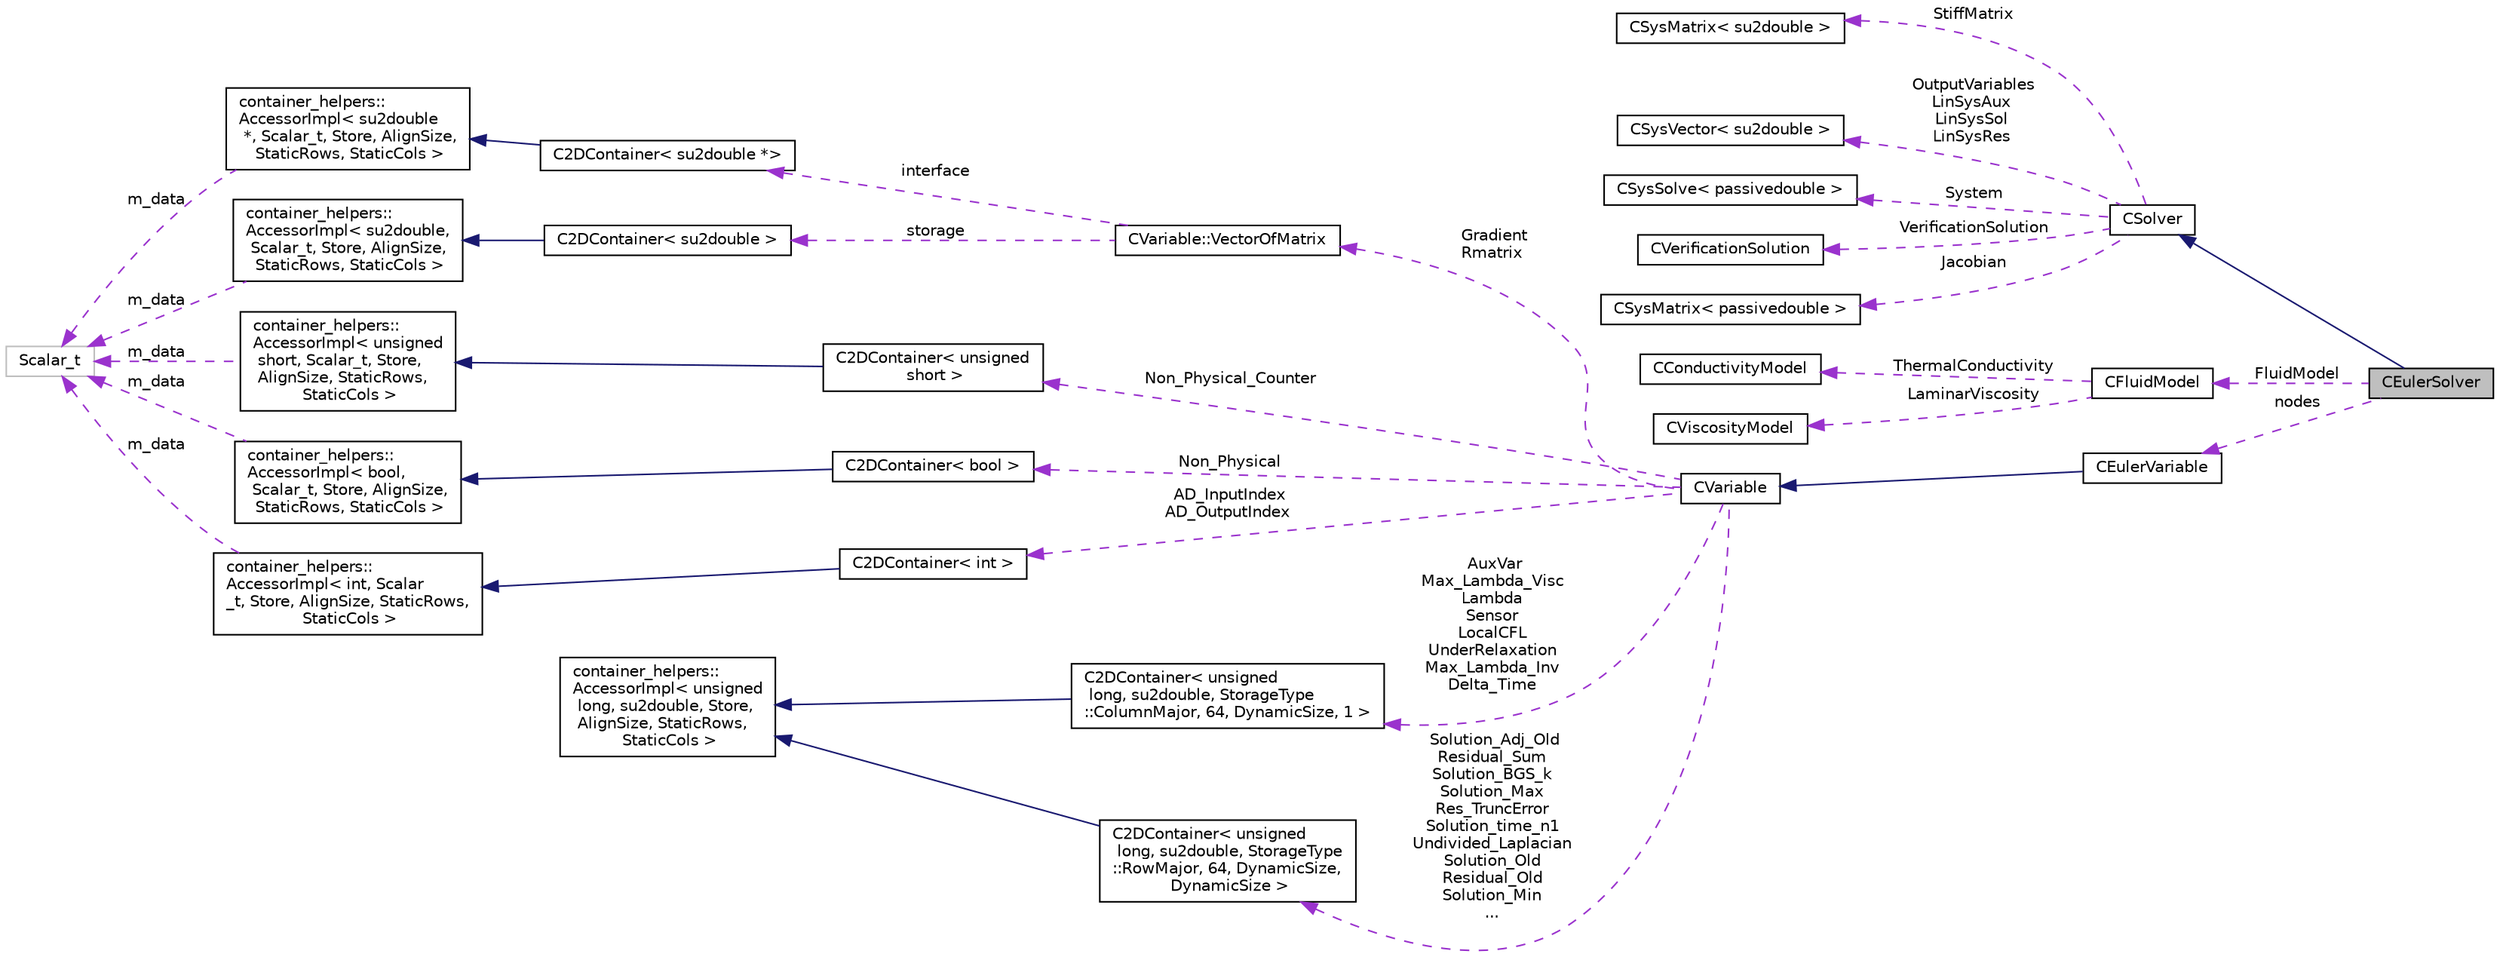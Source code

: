 digraph "CEulerSolver"
{
  edge [fontname="Helvetica",fontsize="10",labelfontname="Helvetica",labelfontsize="10"];
  node [fontname="Helvetica",fontsize="10",shape=record];
  rankdir="LR";
  Node3 [label="CEulerSolver",height=0.2,width=0.4,color="black", fillcolor="grey75", style="filled", fontcolor="black"];
  Node4 -> Node3 [dir="back",color="midnightblue",fontsize="10",style="solid",fontname="Helvetica"];
  Node4 [label="CSolver",height=0.2,width=0.4,color="black", fillcolor="white", style="filled",URL="$class_c_solver.html",tooltip="Main class for defining the PDE solution, it requires a child class for each particular solver (Euler..."];
  Node5 -> Node4 [dir="back",color="darkorchid3",fontsize="10",style="dashed",label=" StiffMatrix" ,fontname="Helvetica"];
  Node5 [label="CSysMatrix\< su2double \>",height=0.2,width=0.4,color="black", fillcolor="white", style="filled",URL="$class_c_sys_matrix.html"];
  Node6 -> Node4 [dir="back",color="darkorchid3",fontsize="10",style="dashed",label=" OutputVariables\nLinSysAux\nLinSysSol\nLinSysRes" ,fontname="Helvetica"];
  Node6 [label="CSysVector\< su2double \>",height=0.2,width=0.4,color="black", fillcolor="white", style="filled",URL="$class_c_sys_vector.html"];
  Node7 -> Node4 [dir="back",color="darkorchid3",fontsize="10",style="dashed",label=" System" ,fontname="Helvetica"];
  Node7 [label="CSysSolve\< passivedouble \>",height=0.2,width=0.4,color="black", fillcolor="white", style="filled",URL="$class_c_sys_solve.html"];
  Node8 -> Node4 [dir="back",color="darkorchid3",fontsize="10",style="dashed",label=" VerificationSolution" ,fontname="Helvetica"];
  Node8 [label="CVerificationSolution",height=0.2,width=0.4,color="black", fillcolor="white", style="filled",URL="$class_c_verification_solution.html",tooltip="Class for holding verification PDE solutions, e.g., phi = phi(x,y,z,t), used for initial conditions..."];
  Node9 -> Node4 [dir="back",color="darkorchid3",fontsize="10",style="dashed",label=" Jacobian" ,fontname="Helvetica"];
  Node9 [label="CSysMatrix\< passivedouble \>",height=0.2,width=0.4,color="black", fillcolor="white", style="filled",URL="$class_c_sys_matrix.html"];
  Node10 -> Node3 [dir="back",color="darkorchid3",fontsize="10",style="dashed",label=" FluidModel" ,fontname="Helvetica"];
  Node10 [label="CFluidModel",height=0.2,width=0.4,color="black", fillcolor="white", style="filled",URL="$class_c_fluid_model.html",tooltip="Main class for defining the Thermo-Physical Model a child class for each particular Model (Ideal-Gas..."];
  Node11 -> Node10 [dir="back",color="darkorchid3",fontsize="10",style="dashed",label=" ThermalConductivity" ,fontname="Helvetica"];
  Node11 [label="CConductivityModel",height=0.2,width=0.4,color="black", fillcolor="white", style="filled",URL="$class_c_conductivity_model.html"];
  Node12 -> Node10 [dir="back",color="darkorchid3",fontsize="10",style="dashed",label=" LaminarViscosity" ,fontname="Helvetica"];
  Node12 [label="CViscosityModel",height=0.2,width=0.4,color="black", fillcolor="white", style="filled",URL="$class_c_viscosity_model.html",tooltip="Main class for defining the Transport-Physical Model a child class for each particular Model (Power l..."];
  Node13 -> Node3 [dir="back",color="darkorchid3",fontsize="10",style="dashed",label=" nodes" ,fontname="Helvetica"];
  Node13 [label="CEulerVariable",height=0.2,width=0.4,color="black", fillcolor="white", style="filled",URL="$class_c_euler_variable.html",tooltip="Class for defining the variables of the compressible Euler solver. "];
  Node14 -> Node13 [dir="back",color="midnightblue",fontsize="10",style="solid",fontname="Helvetica"];
  Node14 [label="CVariable",height=0.2,width=0.4,color="black", fillcolor="white", style="filled",URL="$class_c_variable.html",tooltip="Main class for defining the variables. "];
  Node15 -> Node14 [dir="back",color="darkorchid3",fontsize="10",style="dashed",label=" Gradient\nRmatrix" ,fontname="Helvetica"];
  Node15 [label="CVariable::VectorOfMatrix",height=0.2,width=0.4,color="black", fillcolor="white", style="filled",URL="$struct_c_variable_1_1_vector_of_matrix.html"];
  Node16 -> Node15 [dir="back",color="darkorchid3",fontsize="10",style="dashed",label=" interface" ,fontname="Helvetica"];
  Node16 [label="C2DContainer\< su2double *\>",height=0.2,width=0.4,color="black", fillcolor="white", style="filled",URL="$class_c2_d_container.html"];
  Node17 -> Node16 [dir="back",color="midnightblue",fontsize="10",style="solid",fontname="Helvetica"];
  Node17 [label="container_helpers::\lAccessorImpl\< su2double\l *, Scalar_t, Store, AlignSize,\l StaticRows, StaticCols \>",height=0.2,width=0.4,color="black", fillcolor="white", style="filled",URL="$classcontainer__helpers_1_1_accessor_impl.html"];
  Node18 -> Node17 [dir="back",color="darkorchid3",fontsize="10",style="dashed",label=" m_data" ,fontname="Helvetica"];
  Node18 [label="Scalar_t",height=0.2,width=0.4,color="grey75", fillcolor="white", style="filled"];
  Node19 -> Node15 [dir="back",color="darkorchid3",fontsize="10",style="dashed",label=" storage" ,fontname="Helvetica"];
  Node19 [label="C2DContainer\< su2double \>",height=0.2,width=0.4,color="black", fillcolor="white", style="filled",URL="$class_c2_d_container.html"];
  Node20 -> Node19 [dir="back",color="midnightblue",fontsize="10",style="solid",fontname="Helvetica"];
  Node20 [label="container_helpers::\lAccessorImpl\< su2double,\l Scalar_t, Store, AlignSize,\l StaticRows, StaticCols \>",height=0.2,width=0.4,color="black", fillcolor="white", style="filled",URL="$classcontainer__helpers_1_1_accessor_impl.html"];
  Node18 -> Node20 [dir="back",color="darkorchid3",fontsize="10",style="dashed",label=" m_data" ,fontname="Helvetica"];
  Node21 -> Node14 [dir="back",color="darkorchid3",fontsize="10",style="dashed",label=" Non_Physical_Counter" ,fontname="Helvetica"];
  Node21 [label="C2DContainer\< unsigned\l short \>",height=0.2,width=0.4,color="black", fillcolor="white", style="filled",URL="$class_c2_d_container.html"];
  Node22 -> Node21 [dir="back",color="midnightblue",fontsize="10",style="solid",fontname="Helvetica"];
  Node22 [label="container_helpers::\lAccessorImpl\< unsigned\l short, Scalar_t, Store,\l AlignSize, StaticRows,\l StaticCols \>",height=0.2,width=0.4,color="black", fillcolor="white", style="filled",URL="$classcontainer__helpers_1_1_accessor_impl.html"];
  Node18 -> Node22 [dir="back",color="darkorchid3",fontsize="10",style="dashed",label=" m_data" ,fontname="Helvetica"];
  Node23 -> Node14 [dir="back",color="darkorchid3",fontsize="10",style="dashed",label=" AuxVar\nMax_Lambda_Visc\nLambda\nSensor\nLocalCFL\nUnderRelaxation\nMax_Lambda_Inv\nDelta_Time" ,fontname="Helvetica"];
  Node23 [label="C2DContainer\< unsigned\l long, su2double, StorageType\l::ColumnMajor, 64, DynamicSize, 1 \>",height=0.2,width=0.4,color="black", fillcolor="white", style="filled",URL="$class_c2_d_container.html"];
  Node24 -> Node23 [dir="back",color="midnightblue",fontsize="10",style="solid",fontname="Helvetica"];
  Node24 [label="container_helpers::\lAccessorImpl\< unsigned\l long, su2double, Store,\l AlignSize, StaticRows,\l StaticCols \>",height=0.2,width=0.4,color="black", fillcolor="white", style="filled",URL="$classcontainer__helpers_1_1_accessor_impl.html"];
  Node25 -> Node14 [dir="back",color="darkorchid3",fontsize="10",style="dashed",label=" Non_Physical" ,fontname="Helvetica"];
  Node25 [label="C2DContainer\< bool \>",height=0.2,width=0.4,color="black", fillcolor="white", style="filled",URL="$class_c2_d_container.html"];
  Node26 -> Node25 [dir="back",color="midnightblue",fontsize="10",style="solid",fontname="Helvetica"];
  Node26 [label="container_helpers::\lAccessorImpl\< bool,\l Scalar_t, Store, AlignSize,\l StaticRows, StaticCols \>",height=0.2,width=0.4,color="black", fillcolor="white", style="filled",URL="$classcontainer__helpers_1_1_accessor_impl.html"];
  Node18 -> Node26 [dir="back",color="darkorchid3",fontsize="10",style="dashed",label=" m_data" ,fontname="Helvetica"];
  Node27 -> Node14 [dir="back",color="darkorchid3",fontsize="10",style="dashed",label=" AD_InputIndex\nAD_OutputIndex" ,fontname="Helvetica"];
  Node27 [label="C2DContainer\< int \>",height=0.2,width=0.4,color="black", fillcolor="white", style="filled",URL="$class_c2_d_container.html"];
  Node28 -> Node27 [dir="back",color="midnightblue",fontsize="10",style="solid",fontname="Helvetica"];
  Node28 [label="container_helpers::\lAccessorImpl\< int, Scalar\l_t, Store, AlignSize, StaticRows,\l StaticCols \>",height=0.2,width=0.4,color="black", fillcolor="white", style="filled",URL="$classcontainer__helpers_1_1_accessor_impl.html"];
  Node18 -> Node28 [dir="back",color="darkorchid3",fontsize="10",style="dashed",label=" m_data" ,fontname="Helvetica"];
  Node29 -> Node14 [dir="back",color="darkorchid3",fontsize="10",style="dashed",label=" Solution_Adj_Old\nResidual_Sum\nSolution_BGS_k\nSolution_Max\nRes_TruncError\nSolution_time_n1\nUndivided_Laplacian\nSolution_Old\nResidual_Old\nSolution_Min\n..." ,fontname="Helvetica"];
  Node29 [label="C2DContainer\< unsigned\l long, su2double, StorageType\l::RowMajor, 64, DynamicSize,\l DynamicSize \>",height=0.2,width=0.4,color="black", fillcolor="white", style="filled",URL="$class_c2_d_container.html"];
  Node24 -> Node29 [dir="back",color="midnightblue",fontsize="10",style="solid",fontname="Helvetica"];
}
